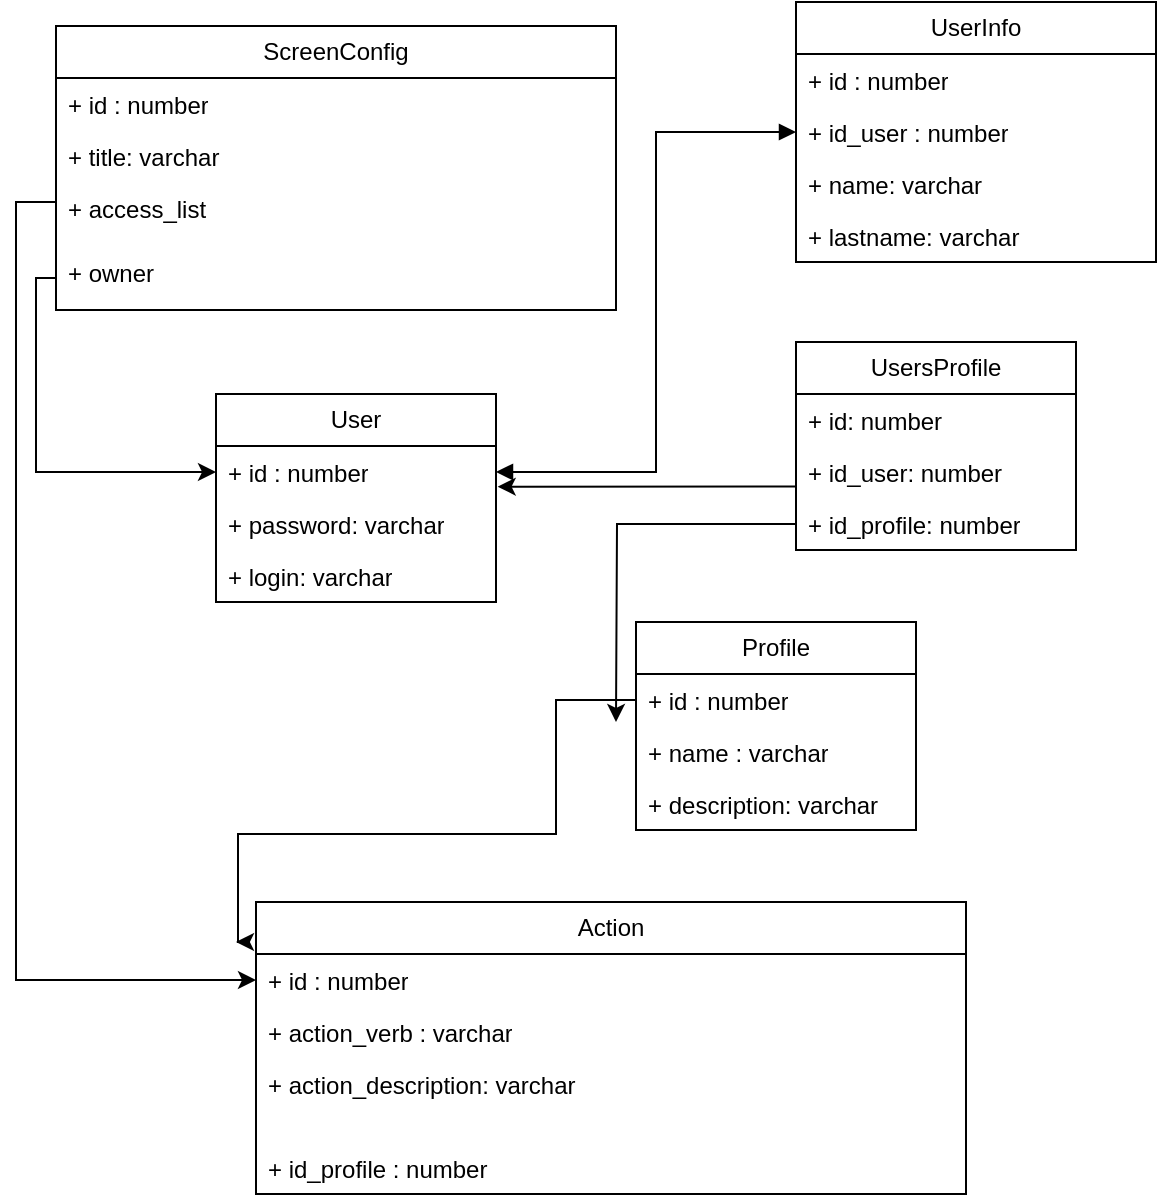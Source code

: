 <mxfile version="23.1.5" type="device">
  <diagram id="C5RBs43oDa-KdzZeNtuy" name="Page-1">
    <mxGraphModel dx="1195" dy="1866" grid="1" gridSize="10" guides="1" tooltips="1" connect="1" arrows="1" fold="1" page="1" pageScale="1" pageWidth="827" pageHeight="1169" math="0" shadow="0">
      <root>
        <mxCell id="WIyWlLk6GJQsqaUBKTNV-0" />
        <mxCell id="WIyWlLk6GJQsqaUBKTNV-1" parent="WIyWlLk6GJQsqaUBKTNV-0" />
        <mxCell id="FFRgrvQ1pzOsGYB82gd7-2" value="User" style="swimlane;fontStyle=0;childLayout=stackLayout;horizontal=1;startSize=26;fillColor=none;horizontalStack=0;resizeParent=1;resizeParentMax=0;resizeLast=0;collapsible=1;marginBottom=0;whiteSpace=wrap;html=1;" vertex="1" parent="WIyWlLk6GJQsqaUBKTNV-1">
          <mxGeometry x="180" y="166" width="140" height="104" as="geometry" />
        </mxCell>
        <mxCell id="FFRgrvQ1pzOsGYB82gd7-3" value="+ id : number" style="text;strokeColor=none;fillColor=none;align=left;verticalAlign=top;spacingLeft=4;spacingRight=4;overflow=hidden;rotatable=0;points=[[0,0.5],[1,0.5]];portConstraint=eastwest;whiteSpace=wrap;html=1;" vertex="1" parent="FFRgrvQ1pzOsGYB82gd7-2">
          <mxGeometry y="26" width="140" height="26" as="geometry" />
        </mxCell>
        <mxCell id="FFRgrvQ1pzOsGYB82gd7-4" value="+ password: varchar" style="text;strokeColor=none;fillColor=none;align=left;verticalAlign=top;spacingLeft=4;spacingRight=4;overflow=hidden;rotatable=0;points=[[0,0.5],[1,0.5]];portConstraint=eastwest;whiteSpace=wrap;html=1;" vertex="1" parent="FFRgrvQ1pzOsGYB82gd7-2">
          <mxGeometry y="52" width="140" height="26" as="geometry" />
        </mxCell>
        <mxCell id="FFRgrvQ1pzOsGYB82gd7-5" value="+ login: varchar" style="text;strokeColor=none;fillColor=none;align=left;verticalAlign=top;spacingLeft=4;spacingRight=4;overflow=hidden;rotatable=0;points=[[0,0.5],[1,0.5]];portConstraint=eastwest;whiteSpace=wrap;html=1;" vertex="1" parent="FFRgrvQ1pzOsGYB82gd7-2">
          <mxGeometry y="78" width="140" height="26" as="geometry" />
        </mxCell>
        <mxCell id="FFRgrvQ1pzOsGYB82gd7-6" value="Profile" style="swimlane;fontStyle=0;childLayout=stackLayout;horizontal=1;startSize=26;fillColor=none;horizontalStack=0;resizeParent=1;resizeParentMax=0;resizeLast=0;collapsible=1;marginBottom=0;whiteSpace=wrap;html=1;" vertex="1" parent="WIyWlLk6GJQsqaUBKTNV-1">
          <mxGeometry x="390" y="280" width="140" height="104" as="geometry" />
        </mxCell>
        <mxCell id="FFRgrvQ1pzOsGYB82gd7-7" value="+ id : number&lt;div&gt;&lt;br/&gt;&lt;/div&gt;" style="text;strokeColor=none;fillColor=none;align=left;verticalAlign=top;spacingLeft=4;spacingRight=4;overflow=hidden;rotatable=0;points=[[0,0.5],[1,0.5]];portConstraint=eastwest;whiteSpace=wrap;html=1;" vertex="1" parent="FFRgrvQ1pzOsGYB82gd7-6">
          <mxGeometry y="26" width="140" height="26" as="geometry" />
        </mxCell>
        <mxCell id="FFRgrvQ1pzOsGYB82gd7-8" value="+ name : varchar" style="text;strokeColor=none;fillColor=none;align=left;verticalAlign=top;spacingLeft=4;spacingRight=4;overflow=hidden;rotatable=0;points=[[0,0.5],[1,0.5]];portConstraint=eastwest;whiteSpace=wrap;html=1;" vertex="1" parent="FFRgrvQ1pzOsGYB82gd7-6">
          <mxGeometry y="52" width="140" height="26" as="geometry" />
        </mxCell>
        <mxCell id="FFRgrvQ1pzOsGYB82gd7-9" value="+ description: varchar" style="text;strokeColor=none;fillColor=none;align=left;verticalAlign=top;spacingLeft=4;spacingRight=4;overflow=hidden;rotatable=0;points=[[0,0.5],[1,0.5]];portConstraint=eastwest;whiteSpace=wrap;html=1;" vertex="1" parent="FFRgrvQ1pzOsGYB82gd7-6">
          <mxGeometry y="78" width="140" height="26" as="geometry" />
        </mxCell>
        <mxCell id="FFRgrvQ1pzOsGYB82gd7-10" value="UsersProfile" style="swimlane;fontStyle=0;childLayout=stackLayout;horizontal=1;startSize=26;fillColor=none;horizontalStack=0;resizeParent=1;resizeParentMax=0;resizeLast=0;collapsible=1;marginBottom=0;whiteSpace=wrap;html=1;" vertex="1" parent="WIyWlLk6GJQsqaUBKTNV-1">
          <mxGeometry x="470" y="140" width="140" height="104" as="geometry" />
        </mxCell>
        <mxCell id="FFRgrvQ1pzOsGYB82gd7-11" value="+ id: number" style="text;strokeColor=none;fillColor=none;align=left;verticalAlign=top;spacingLeft=4;spacingRight=4;overflow=hidden;rotatable=0;points=[[0,0.5],[1,0.5]];portConstraint=eastwest;whiteSpace=wrap;html=1;" vertex="1" parent="FFRgrvQ1pzOsGYB82gd7-10">
          <mxGeometry y="26" width="140" height="26" as="geometry" />
        </mxCell>
        <mxCell id="FFRgrvQ1pzOsGYB82gd7-12" value="+ id_user: number&lt;div&gt;&lt;br/&gt;&lt;/div&gt;" style="text;strokeColor=none;fillColor=none;align=left;verticalAlign=top;spacingLeft=4;spacingRight=4;overflow=hidden;rotatable=0;points=[[0,0.5],[1,0.5]];portConstraint=eastwest;whiteSpace=wrap;html=1;" vertex="1" parent="FFRgrvQ1pzOsGYB82gd7-10">
          <mxGeometry y="52" width="140" height="26" as="geometry" />
        </mxCell>
        <mxCell id="FFRgrvQ1pzOsGYB82gd7-13" value="+ id_profile: number" style="text;strokeColor=none;fillColor=none;align=left;verticalAlign=top;spacingLeft=4;spacingRight=4;overflow=hidden;rotatable=0;points=[[0,0.5],[1,0.5]];portConstraint=eastwest;whiteSpace=wrap;html=1;" vertex="1" parent="FFRgrvQ1pzOsGYB82gd7-10">
          <mxGeometry y="78" width="140" height="26" as="geometry" />
        </mxCell>
        <mxCell id="FFRgrvQ1pzOsGYB82gd7-19" value="UserInfo" style="swimlane;fontStyle=0;childLayout=stackLayout;horizontal=1;startSize=26;fillColor=none;horizontalStack=0;resizeParent=1;resizeParentMax=0;resizeLast=0;collapsible=1;marginBottom=0;whiteSpace=wrap;html=1;" vertex="1" parent="WIyWlLk6GJQsqaUBKTNV-1">
          <mxGeometry x="470" y="-30" width="180" height="130" as="geometry" />
        </mxCell>
        <mxCell id="FFRgrvQ1pzOsGYB82gd7-20" value="+ id : number" style="text;strokeColor=none;fillColor=none;align=left;verticalAlign=top;spacingLeft=4;spacingRight=4;overflow=hidden;rotatable=0;points=[[0,0.5],[1,0.5]];portConstraint=eastwest;whiteSpace=wrap;html=1;" vertex="1" parent="FFRgrvQ1pzOsGYB82gd7-19">
          <mxGeometry y="26" width="180" height="26" as="geometry" />
        </mxCell>
        <mxCell id="FFRgrvQ1pzOsGYB82gd7-24" value="+ id_user : number" style="text;strokeColor=none;fillColor=none;align=left;verticalAlign=top;spacingLeft=4;spacingRight=4;overflow=hidden;rotatable=0;points=[[0,0.5],[1,0.5]];portConstraint=eastwest;whiteSpace=wrap;html=1;" vertex="1" parent="FFRgrvQ1pzOsGYB82gd7-19">
          <mxGeometry y="52" width="180" height="26" as="geometry" />
        </mxCell>
        <mxCell id="FFRgrvQ1pzOsGYB82gd7-21" value="+ name: varchar" style="text;strokeColor=none;fillColor=none;align=left;verticalAlign=top;spacingLeft=4;spacingRight=4;overflow=hidden;rotatable=0;points=[[0,0.5],[1,0.5]];portConstraint=eastwest;whiteSpace=wrap;html=1;" vertex="1" parent="FFRgrvQ1pzOsGYB82gd7-19">
          <mxGeometry y="78" width="180" height="26" as="geometry" />
        </mxCell>
        <mxCell id="FFRgrvQ1pzOsGYB82gd7-22" value="+ lastname: varchar" style="text;strokeColor=none;fillColor=none;align=left;verticalAlign=top;spacingLeft=4;spacingRight=4;overflow=hidden;rotatable=0;points=[[0,0.5],[1,0.5]];portConstraint=eastwest;whiteSpace=wrap;html=1;" vertex="1" parent="FFRgrvQ1pzOsGYB82gd7-19">
          <mxGeometry y="104" width="180" height="26" as="geometry" />
        </mxCell>
        <mxCell id="FFRgrvQ1pzOsGYB82gd7-25" value="" style="endArrow=block;startArrow=block;endFill=1;startFill=1;html=1;rounded=0;entryX=0;entryY=0.5;entryDx=0;entryDy=0;exitX=1;exitY=0.5;exitDx=0;exitDy=0;" edge="1" parent="WIyWlLk6GJQsqaUBKTNV-1" source="FFRgrvQ1pzOsGYB82gd7-3" target="FFRgrvQ1pzOsGYB82gd7-24">
          <mxGeometry width="160" relative="1" as="geometry">
            <mxPoint x="290.005" y="252.01" as="sourcePoint" />
            <mxPoint x="403.76" y="220.004" as="targetPoint" />
            <Array as="points">
              <mxPoint x="400" y="205" />
              <mxPoint x="400" y="35" />
            </Array>
          </mxGeometry>
        </mxCell>
        <mxCell id="FFRgrvQ1pzOsGYB82gd7-26" value="Action" style="swimlane;fontStyle=0;childLayout=stackLayout;horizontal=1;startSize=26;fillColor=none;horizontalStack=0;resizeParent=1;resizeParentMax=0;resizeLast=0;collapsible=1;marginBottom=0;whiteSpace=wrap;html=1;" vertex="1" parent="WIyWlLk6GJQsqaUBKTNV-1">
          <mxGeometry x="200" y="420" width="355" height="146" as="geometry" />
        </mxCell>
        <mxCell id="FFRgrvQ1pzOsGYB82gd7-27" value="+ id : number&lt;div&gt;&lt;br/&gt;&lt;/div&gt;" style="text;strokeColor=none;fillColor=none;align=left;verticalAlign=top;spacingLeft=4;spacingRight=4;overflow=hidden;rotatable=0;points=[[0,0.5],[1,0.5]];portConstraint=eastwest;whiteSpace=wrap;html=1;" vertex="1" parent="FFRgrvQ1pzOsGYB82gd7-26">
          <mxGeometry y="26" width="355" height="26" as="geometry" />
        </mxCell>
        <mxCell id="FFRgrvQ1pzOsGYB82gd7-28" value="+ action_verb : varchar&lt;div&gt;&lt;br/&gt;&lt;/div&gt;" style="text;strokeColor=none;fillColor=none;align=left;verticalAlign=top;spacingLeft=4;spacingRight=4;overflow=hidden;rotatable=0;points=[[0,0.5],[1,0.5]];portConstraint=eastwest;whiteSpace=wrap;html=1;" vertex="1" parent="FFRgrvQ1pzOsGYB82gd7-26">
          <mxGeometry y="52" width="355" height="26" as="geometry" />
        </mxCell>
        <mxCell id="FFRgrvQ1pzOsGYB82gd7-29" value="+ action_description: varchar" style="text;strokeColor=none;fillColor=none;align=left;verticalAlign=top;spacingLeft=4;spacingRight=4;overflow=hidden;rotatable=0;points=[[0,0.5],[1,0.5]];portConstraint=eastwest;whiteSpace=wrap;html=1;" vertex="1" parent="FFRgrvQ1pzOsGYB82gd7-26">
          <mxGeometry y="78" width="355" height="42" as="geometry" />
        </mxCell>
        <mxCell id="FFRgrvQ1pzOsGYB82gd7-31" value="+ id_profile : number&lt;div&gt;&lt;br&gt;&lt;/div&gt;" style="text;strokeColor=none;fillColor=none;align=left;verticalAlign=top;spacingLeft=4;spacingRight=4;overflow=hidden;rotatable=0;points=[[0,0.5],[1,0.5]];portConstraint=eastwest;whiteSpace=wrap;html=1;" vertex="1" parent="FFRgrvQ1pzOsGYB82gd7-26">
          <mxGeometry y="120" width="355" height="26" as="geometry" />
        </mxCell>
        <mxCell id="FFRgrvQ1pzOsGYB82gd7-32" style="edgeStyle=orthogonalEdgeStyle;rounded=0;orthogonalLoop=1;jettySize=auto;html=1;exitX=0;exitY=0.5;exitDx=0;exitDy=0;" edge="1" parent="WIyWlLk6GJQsqaUBKTNV-1" source="FFRgrvQ1pzOsGYB82gd7-7">
          <mxGeometry relative="1" as="geometry">
            <mxPoint x="190" y="440" as="targetPoint" />
            <Array as="points">
              <mxPoint x="350" y="319" />
              <mxPoint x="350" y="386" />
              <mxPoint x="191" y="386" />
              <mxPoint x="191" y="440" />
            </Array>
          </mxGeometry>
        </mxCell>
        <mxCell id="FFRgrvQ1pzOsGYB82gd7-33" value="ScreenConfig" style="swimlane;fontStyle=0;childLayout=stackLayout;horizontal=1;startSize=26;fillColor=none;horizontalStack=0;resizeParent=1;resizeParentMax=0;resizeLast=0;collapsible=1;marginBottom=0;whiteSpace=wrap;html=1;" vertex="1" parent="WIyWlLk6GJQsqaUBKTNV-1">
          <mxGeometry x="100" y="-18" width="280" height="142" as="geometry" />
        </mxCell>
        <mxCell id="FFRgrvQ1pzOsGYB82gd7-34" value="+ id : number&lt;div&gt;&lt;br/&gt;&lt;/div&gt;" style="text;strokeColor=none;fillColor=none;align=left;verticalAlign=top;spacingLeft=4;spacingRight=4;overflow=hidden;rotatable=0;points=[[0,0.5],[1,0.5]];portConstraint=eastwest;whiteSpace=wrap;html=1;" vertex="1" parent="FFRgrvQ1pzOsGYB82gd7-33">
          <mxGeometry y="26" width="280" height="26" as="geometry" />
        </mxCell>
        <mxCell id="FFRgrvQ1pzOsGYB82gd7-35" value="+ title: varchar&lt;div&gt;&lt;br&gt;&lt;/div&gt;" style="text;strokeColor=none;fillColor=none;align=left;verticalAlign=top;spacingLeft=4;spacingRight=4;overflow=hidden;rotatable=0;points=[[0,0.5],[1,0.5]];portConstraint=eastwest;whiteSpace=wrap;html=1;" vertex="1" parent="FFRgrvQ1pzOsGYB82gd7-33">
          <mxGeometry y="52" width="280" height="26" as="geometry" />
        </mxCell>
        <mxCell id="FFRgrvQ1pzOsGYB82gd7-36" value="+ access_list" style="text;strokeColor=none;fillColor=none;align=left;verticalAlign=top;spacingLeft=4;spacingRight=4;overflow=hidden;rotatable=0;points=[[0,0.5],[1,0.5]];portConstraint=eastwest;whiteSpace=wrap;html=1;" vertex="1" parent="FFRgrvQ1pzOsGYB82gd7-33">
          <mxGeometry y="78" width="280" height="32" as="geometry" />
        </mxCell>
        <mxCell id="FFRgrvQ1pzOsGYB82gd7-39" value="+ owner" style="text;strokeColor=none;fillColor=none;align=left;verticalAlign=top;spacingLeft=4;spacingRight=4;overflow=hidden;rotatable=0;points=[[0,0.5],[1,0.5]];portConstraint=eastwest;whiteSpace=wrap;html=1;" vertex="1" parent="FFRgrvQ1pzOsGYB82gd7-33">
          <mxGeometry y="110" width="280" height="32" as="geometry" />
        </mxCell>
        <mxCell id="FFRgrvQ1pzOsGYB82gd7-41" style="edgeStyle=orthogonalEdgeStyle;rounded=0;orthogonalLoop=1;jettySize=auto;html=1;exitX=0;exitY=0.5;exitDx=0;exitDy=0;" edge="1" parent="WIyWlLk6GJQsqaUBKTNV-1" source="FFRgrvQ1pzOsGYB82gd7-34" target="FFRgrvQ1pzOsGYB82gd7-27">
          <mxGeometry relative="1" as="geometry">
            <Array as="points">
              <mxPoint x="100" y="70" />
              <mxPoint x="80" y="70" />
              <mxPoint x="80" y="459" />
            </Array>
          </mxGeometry>
        </mxCell>
        <mxCell id="FFRgrvQ1pzOsGYB82gd7-43" style="edgeStyle=orthogonalEdgeStyle;rounded=0;orthogonalLoop=1;jettySize=auto;html=1;exitX=0;exitY=0.5;exitDx=0;exitDy=0;entryX=0;entryY=0.5;entryDx=0;entryDy=0;" edge="1" parent="WIyWlLk6GJQsqaUBKTNV-1" source="FFRgrvQ1pzOsGYB82gd7-39" target="FFRgrvQ1pzOsGYB82gd7-3">
          <mxGeometry relative="1" as="geometry">
            <Array as="points">
              <mxPoint x="90" y="108" />
              <mxPoint x="90" y="205" />
            </Array>
          </mxGeometry>
        </mxCell>
        <mxCell id="FFRgrvQ1pzOsGYB82gd7-49" style="edgeStyle=orthogonalEdgeStyle;rounded=0;orthogonalLoop=1;jettySize=auto;html=1;exitX=0;exitY=0.5;exitDx=0;exitDy=0;" edge="1" parent="WIyWlLk6GJQsqaUBKTNV-1" source="FFRgrvQ1pzOsGYB82gd7-13">
          <mxGeometry relative="1" as="geometry">
            <mxPoint x="380" y="330" as="targetPoint" />
          </mxGeometry>
        </mxCell>
        <mxCell id="FFRgrvQ1pzOsGYB82gd7-50" style="edgeStyle=orthogonalEdgeStyle;rounded=0;orthogonalLoop=1;jettySize=auto;html=1;exitX=0;exitY=0.5;exitDx=0;exitDy=0;entryX=1.006;entryY=0.782;entryDx=0;entryDy=0;entryPerimeter=0;" edge="1" parent="WIyWlLk6GJQsqaUBKTNV-1" source="FFRgrvQ1pzOsGYB82gd7-12" target="FFRgrvQ1pzOsGYB82gd7-3">
          <mxGeometry relative="1" as="geometry">
            <Array as="points">
              <mxPoint x="470" y="212" />
            </Array>
          </mxGeometry>
        </mxCell>
      </root>
    </mxGraphModel>
  </diagram>
</mxfile>
